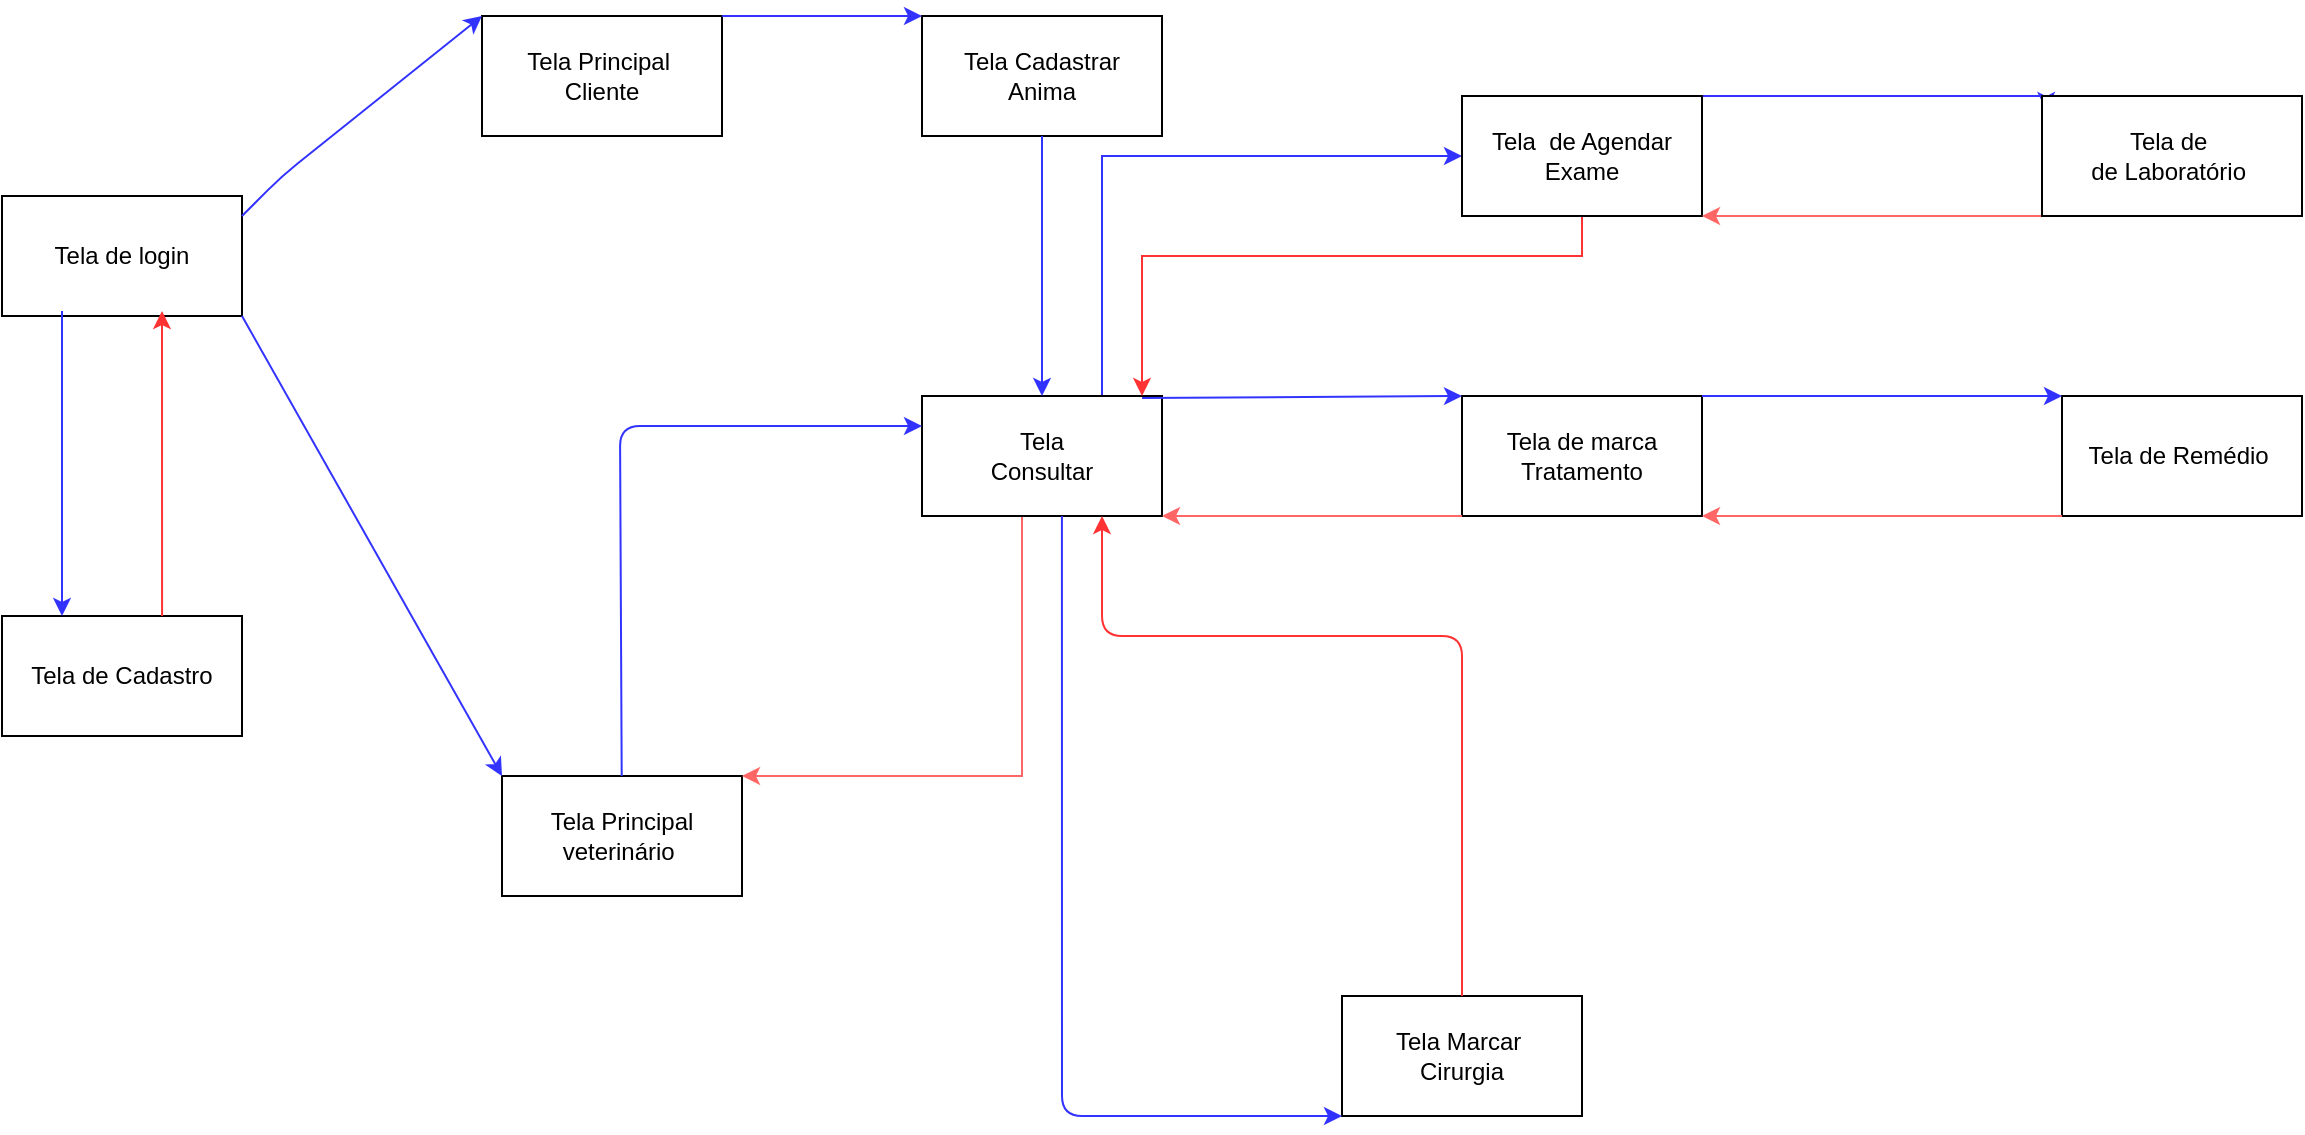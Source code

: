 <mxfile version="13.7.9" type="github">
  <diagram id="cR0V2pwS-lp4uprag9A1" name="Página-1">
    <mxGraphModel dx="1278" dy="883" grid="1" gridSize="10" guides="1" tooltips="1" connect="1" arrows="1" fold="1" page="1" pageScale="1" pageWidth="827" pageHeight="1169" math="0" shadow="0">
      <root>
        <mxCell id="0" />
        <mxCell id="1" parent="0" />
        <mxCell id="KKT-jIbIkqO7On5dThZ9-1" value="Tela de login" style="rounded=0;whiteSpace=wrap;html=1;" vertex="1" parent="1">
          <mxGeometry x="70" y="170" width="120" height="60" as="geometry" />
        </mxCell>
        <mxCell id="KKT-jIbIkqO7On5dThZ9-2" value="Tela de Cadastro&lt;br&gt;" style="rounded=0;whiteSpace=wrap;html=1;" vertex="1" parent="1">
          <mxGeometry x="70" y="380" width="120" height="60" as="geometry" />
        </mxCell>
        <mxCell id="KKT-jIbIkqO7On5dThZ9-3" value="" style="endArrow=classic;html=1;exitX=0.667;exitY=0;exitDx=0;exitDy=0;exitPerimeter=0;strokeColor=#FF3333;" edge="1" parent="1" source="KKT-jIbIkqO7On5dThZ9-2">
          <mxGeometry width="50" height="50" relative="1" as="geometry">
            <mxPoint x="151" y="372.5" as="sourcePoint" />
            <mxPoint x="150" y="227.5" as="targetPoint" />
            <Array as="points">
              <mxPoint x="150" y="242.5" />
            </Array>
          </mxGeometry>
        </mxCell>
        <mxCell id="KKT-jIbIkqO7On5dThZ9-6" value="" style="endArrow=classic;html=1;entryX=0.25;entryY=0;entryDx=0;entryDy=0;strokeColor=#3333FF;" edge="1" parent="1" target="KKT-jIbIkqO7On5dThZ9-2">
          <mxGeometry width="50" height="50" relative="1" as="geometry">
            <mxPoint x="100" y="227.5" as="sourcePoint" />
            <mxPoint x="100" y="372.5" as="targetPoint" />
            <Array as="points">
              <mxPoint x="100" y="332.5" />
            </Array>
          </mxGeometry>
        </mxCell>
        <mxCell id="KKT-jIbIkqO7On5dThZ9-8" value="Tela Principal&amp;nbsp;&lt;br&gt;Cliente" style="rounded=0;whiteSpace=wrap;html=1;" vertex="1" parent="1">
          <mxGeometry x="310" y="80" width="120" height="60" as="geometry" />
        </mxCell>
        <mxCell id="KKT-jIbIkqO7On5dThZ9-9" value="Tela Principal&lt;br&gt;veterinário&amp;nbsp;" style="rounded=0;whiteSpace=wrap;html=1;" vertex="1" parent="1">
          <mxGeometry x="320" y="460" width="120" height="60" as="geometry" />
        </mxCell>
        <mxCell id="KKT-jIbIkqO7On5dThZ9-10" value="" style="endArrow=classic;html=1;entryX=0;entryY=0;entryDx=0;entryDy=0;strokeColor=#3333FF;" edge="1" parent="1" target="KKT-jIbIkqO7On5dThZ9-8">
          <mxGeometry width="50" height="50" relative="1" as="geometry">
            <mxPoint x="190" y="180" as="sourcePoint" />
            <mxPoint x="240" y="130" as="targetPoint" />
            <Array as="points">
              <mxPoint x="210" y="160" />
            </Array>
          </mxGeometry>
        </mxCell>
        <mxCell id="KKT-jIbIkqO7On5dThZ9-11" value="" style="endArrow=classic;html=1;entryX=0;entryY=0;entryDx=0;entryDy=0;strokeColor=#3333FF;" edge="1" parent="1" target="KKT-jIbIkqO7On5dThZ9-9">
          <mxGeometry width="50" height="50" relative="1" as="geometry">
            <mxPoint x="190" y="230" as="sourcePoint" />
            <mxPoint x="240" y="180" as="targetPoint" />
          </mxGeometry>
        </mxCell>
        <mxCell id="KKT-jIbIkqO7On5dThZ9-12" value="Tela Cadastrar &lt;br&gt;Anima" style="rounded=0;whiteSpace=wrap;html=1;" vertex="1" parent="1">
          <mxGeometry x="530" y="80" width="120" height="60" as="geometry" />
        </mxCell>
        <mxCell id="KKT-jIbIkqO7On5dThZ9-41" style="edgeStyle=orthogonalEdgeStyle;rounded=0;orthogonalLoop=1;jettySize=auto;html=1;exitX=0.75;exitY=0;exitDx=0;exitDy=0;entryX=0;entryY=0.5;entryDx=0;entryDy=0;strokeColor=#3333FF;fillColor=#66B2FF;" edge="1" parent="1" source="KKT-jIbIkqO7On5dThZ9-22" target="KKT-jIbIkqO7On5dThZ9-28">
          <mxGeometry relative="1" as="geometry" />
        </mxCell>
        <mxCell id="KKT-jIbIkqO7On5dThZ9-43" style="edgeStyle=orthogonalEdgeStyle;rounded=0;orthogonalLoop=1;jettySize=auto;html=1;entryX=1;entryY=0;entryDx=0;entryDy=0;strokeColor=#FF6666;fillColor=#66B2FF;" edge="1" parent="1" source="KKT-jIbIkqO7On5dThZ9-22" target="KKT-jIbIkqO7On5dThZ9-9">
          <mxGeometry relative="1" as="geometry">
            <Array as="points">
              <mxPoint x="580" y="460" />
            </Array>
          </mxGeometry>
        </mxCell>
        <mxCell id="KKT-jIbIkqO7On5dThZ9-22" value="Tela &lt;br&gt;Consultar" style="rounded=0;whiteSpace=wrap;html=1;" vertex="1" parent="1">
          <mxGeometry x="530" y="270" width="120" height="60" as="geometry" />
        </mxCell>
        <mxCell id="KKT-jIbIkqO7On5dThZ9-23" value="" style="endArrow=classic;html=1;strokeColor=#3333FF;entryX=0;entryY=0.25;entryDx=0;entryDy=0;" edge="1" parent="1" source="KKT-jIbIkqO7On5dThZ9-9" target="KKT-jIbIkqO7On5dThZ9-22">
          <mxGeometry width="50" height="50" relative="1" as="geometry">
            <mxPoint x="441" y="460" as="sourcePoint" />
            <mxPoint x="530" y="270" as="targetPoint" />
            <Array as="points">
              <mxPoint x="379" y="285" />
            </Array>
          </mxGeometry>
        </mxCell>
        <mxCell id="KKT-jIbIkqO7On5dThZ9-24" value="" style="endArrow=classic;html=1;exitX=1;exitY=0;exitDx=0;exitDy=0;entryX=0;entryY=0;entryDx=0;entryDy=0;strokeColor=#3333FF;" edge="1" parent="1" source="KKT-jIbIkqO7On5dThZ9-8" target="KKT-jIbIkqO7On5dThZ9-12">
          <mxGeometry width="50" height="50" relative="1" as="geometry">
            <mxPoint x="590" y="290" as="sourcePoint" />
            <mxPoint x="640" y="240" as="targetPoint" />
          </mxGeometry>
        </mxCell>
        <mxCell id="KKT-jIbIkqO7On5dThZ9-25" value="" style="endArrow=classic;html=1;exitX=0.5;exitY=1;exitDx=0;exitDy=0;entryX=0.5;entryY=0;entryDx=0;entryDy=0;strokeColor=#3333FF;" edge="1" parent="1" source="KKT-jIbIkqO7On5dThZ9-12" target="KKT-jIbIkqO7On5dThZ9-22">
          <mxGeometry width="50" height="50" relative="1" as="geometry">
            <mxPoint x="590" y="290" as="sourcePoint" />
            <mxPoint x="640" y="240" as="targetPoint" />
          </mxGeometry>
        </mxCell>
        <mxCell id="KKT-jIbIkqO7On5dThZ9-27" value="Tela de marca&lt;br&gt;Tratamento" style="rounded=0;whiteSpace=wrap;html=1;" vertex="1" parent="1">
          <mxGeometry x="800" y="270" width="120" height="60" as="geometry" />
        </mxCell>
        <mxCell id="KKT-jIbIkqO7On5dThZ9-42" style="edgeStyle=orthogonalEdgeStyle;rounded=0;orthogonalLoop=1;jettySize=auto;html=1;strokeColor=#FF3333;fillColor=#66B2FF;" edge="1" parent="1" source="KKT-jIbIkqO7On5dThZ9-28">
          <mxGeometry relative="1" as="geometry">
            <mxPoint x="640" y="270" as="targetPoint" />
            <Array as="points">
              <mxPoint x="860" y="200" />
              <mxPoint x="640" y="200" />
            </Array>
          </mxGeometry>
        </mxCell>
        <mxCell id="KKT-jIbIkqO7On5dThZ9-44" style="edgeStyle=orthogonalEdgeStyle;rounded=0;orthogonalLoop=1;jettySize=auto;html=1;entryX=0.016;entryY=0.117;entryDx=0;entryDy=0;entryPerimeter=0;strokeColor=#3333FF;fillColor=#66B2FF;" edge="1" parent="1" source="KKT-jIbIkqO7On5dThZ9-28" target="KKT-jIbIkqO7On5dThZ9-30">
          <mxGeometry relative="1" as="geometry">
            <Array as="points">
              <mxPoint x="1092" y="120" />
            </Array>
          </mxGeometry>
        </mxCell>
        <mxCell id="KKT-jIbIkqO7On5dThZ9-28" value="Tela&amp;nbsp; de Agendar&lt;br&gt;Exame&lt;br&gt;" style="rounded=0;whiteSpace=wrap;html=1;" vertex="1" parent="1">
          <mxGeometry x="800" y="120" width="120" height="60" as="geometry" />
        </mxCell>
        <mxCell id="KKT-jIbIkqO7On5dThZ9-29" value="Tela Marcar&amp;nbsp;&lt;br&gt;Cirurgia" style="rounded=0;whiteSpace=wrap;html=1;" vertex="1" parent="1">
          <mxGeometry x="740" y="570" width="120" height="60" as="geometry" />
        </mxCell>
        <mxCell id="KKT-jIbIkqO7On5dThZ9-45" style="edgeStyle=orthogonalEdgeStyle;rounded=0;orthogonalLoop=1;jettySize=auto;html=1;strokeColor=#FF6666;fillColor=#66B2FF;entryX=1;entryY=1;entryDx=0;entryDy=0;" edge="1" parent="1" source="KKT-jIbIkqO7On5dThZ9-30" target="KKT-jIbIkqO7On5dThZ9-28">
          <mxGeometry relative="1" as="geometry">
            <mxPoint x="930" y="180" as="targetPoint" />
            <Array as="points">
              <mxPoint x="1060" y="180" />
              <mxPoint x="1060" y="180" />
            </Array>
          </mxGeometry>
        </mxCell>
        <mxCell id="KKT-jIbIkqO7On5dThZ9-30" value="Tela de&amp;nbsp;&lt;br&gt;de Laboratório&amp;nbsp;" style="rounded=0;whiteSpace=wrap;html=1;" vertex="1" parent="1">
          <mxGeometry x="1090" y="120" width="130" height="60" as="geometry" />
        </mxCell>
        <mxCell id="KKT-jIbIkqO7On5dThZ9-31" value="Tela de Remédio&amp;nbsp;" style="rounded=0;whiteSpace=wrap;html=1;" vertex="1" parent="1">
          <mxGeometry x="1100" y="270" width="120" height="60" as="geometry" />
        </mxCell>
        <mxCell id="KKT-jIbIkqO7On5dThZ9-32" value="" style="endArrow=classic;html=1;entryX=0;entryY=0;entryDx=0;entryDy=0;strokeColor=#3333FF;exitX=0.917;exitY=0;exitDx=0;exitDy=0;exitPerimeter=0;" edge="1" parent="1" target="KKT-jIbIkqO7On5dThZ9-27">
          <mxGeometry width="50" height="50" relative="1" as="geometry">
            <mxPoint x="640.04" y="271" as="sourcePoint" />
            <mxPoint x="800" y="271" as="targetPoint" />
            <Array as="points" />
          </mxGeometry>
        </mxCell>
        <mxCell id="KKT-jIbIkqO7On5dThZ9-33" value="" style="endArrow=classic;html=1;entryX=1;entryY=1;entryDx=0;entryDy=0;exitX=0;exitY=1;exitDx=0;exitDy=0;strokeColor=#FF6666;" edge="1" parent="1" source="KKT-jIbIkqO7On5dThZ9-27" target="KKT-jIbIkqO7On5dThZ9-22">
          <mxGeometry width="50" height="50" relative="1" as="geometry">
            <mxPoint x="730" y="380" as="sourcePoint" />
            <mxPoint x="780" y="330" as="targetPoint" />
            <Array as="points" />
          </mxGeometry>
        </mxCell>
        <mxCell id="KKT-jIbIkqO7On5dThZ9-34" value="" style="endArrow=classic;html=1;exitX=1;exitY=0;exitDx=0;exitDy=0;entryX=0;entryY=0;entryDx=0;entryDy=0;strokeColor=#3333FF;" edge="1" parent="1" source="KKT-jIbIkqO7On5dThZ9-27" target="KKT-jIbIkqO7On5dThZ9-31">
          <mxGeometry width="50" height="50" relative="1" as="geometry">
            <mxPoint x="960" y="330" as="sourcePoint" />
            <mxPoint x="1010" y="280" as="targetPoint" />
          </mxGeometry>
        </mxCell>
        <mxCell id="KKT-jIbIkqO7On5dThZ9-35" value="" style="endArrow=classic;html=1;entryX=1;entryY=1;entryDx=0;entryDy=0;exitX=0;exitY=1;exitDx=0;exitDy=0;strokeColor=#FF6666;" edge="1" parent="1" source="KKT-jIbIkqO7On5dThZ9-31" target="KKT-jIbIkqO7On5dThZ9-27">
          <mxGeometry width="50" height="50" relative="1" as="geometry">
            <mxPoint x="960" y="330" as="sourcePoint" />
            <mxPoint x="1010" y="280" as="targetPoint" />
          </mxGeometry>
        </mxCell>
        <mxCell id="KKT-jIbIkqO7On5dThZ9-36" value="" style="endArrow=classic;html=1;exitX=0.583;exitY=1;exitDx=0;exitDy=0;exitPerimeter=0;entryX=0;entryY=1;entryDx=0;entryDy=0;strokeColor=#3333FF;" edge="1" parent="1" source="KKT-jIbIkqO7On5dThZ9-22" target="KKT-jIbIkqO7On5dThZ9-29">
          <mxGeometry width="50" height="50" relative="1" as="geometry">
            <mxPoint x="750" y="480" as="sourcePoint" />
            <mxPoint x="800" y="430" as="targetPoint" />
            <Array as="points">
              <mxPoint x="600" y="630" />
            </Array>
          </mxGeometry>
        </mxCell>
        <mxCell id="KKT-jIbIkqO7On5dThZ9-37" value="" style="endArrow=classic;html=1;exitX=0.5;exitY=0;exitDx=0;exitDy=0;entryX=0.75;entryY=1;entryDx=0;entryDy=0;strokeColor=#FF3333;" edge="1" parent="1" source="KKT-jIbIkqO7On5dThZ9-29" target="KKT-jIbIkqO7On5dThZ9-22">
          <mxGeometry width="50" height="50" relative="1" as="geometry">
            <mxPoint x="810" y="400" as="sourcePoint" />
            <mxPoint x="620" y="410" as="targetPoint" />
            <Array as="points">
              <mxPoint x="800" y="390" />
              <mxPoint x="620" y="390" />
            </Array>
          </mxGeometry>
        </mxCell>
      </root>
    </mxGraphModel>
  </diagram>
</mxfile>
